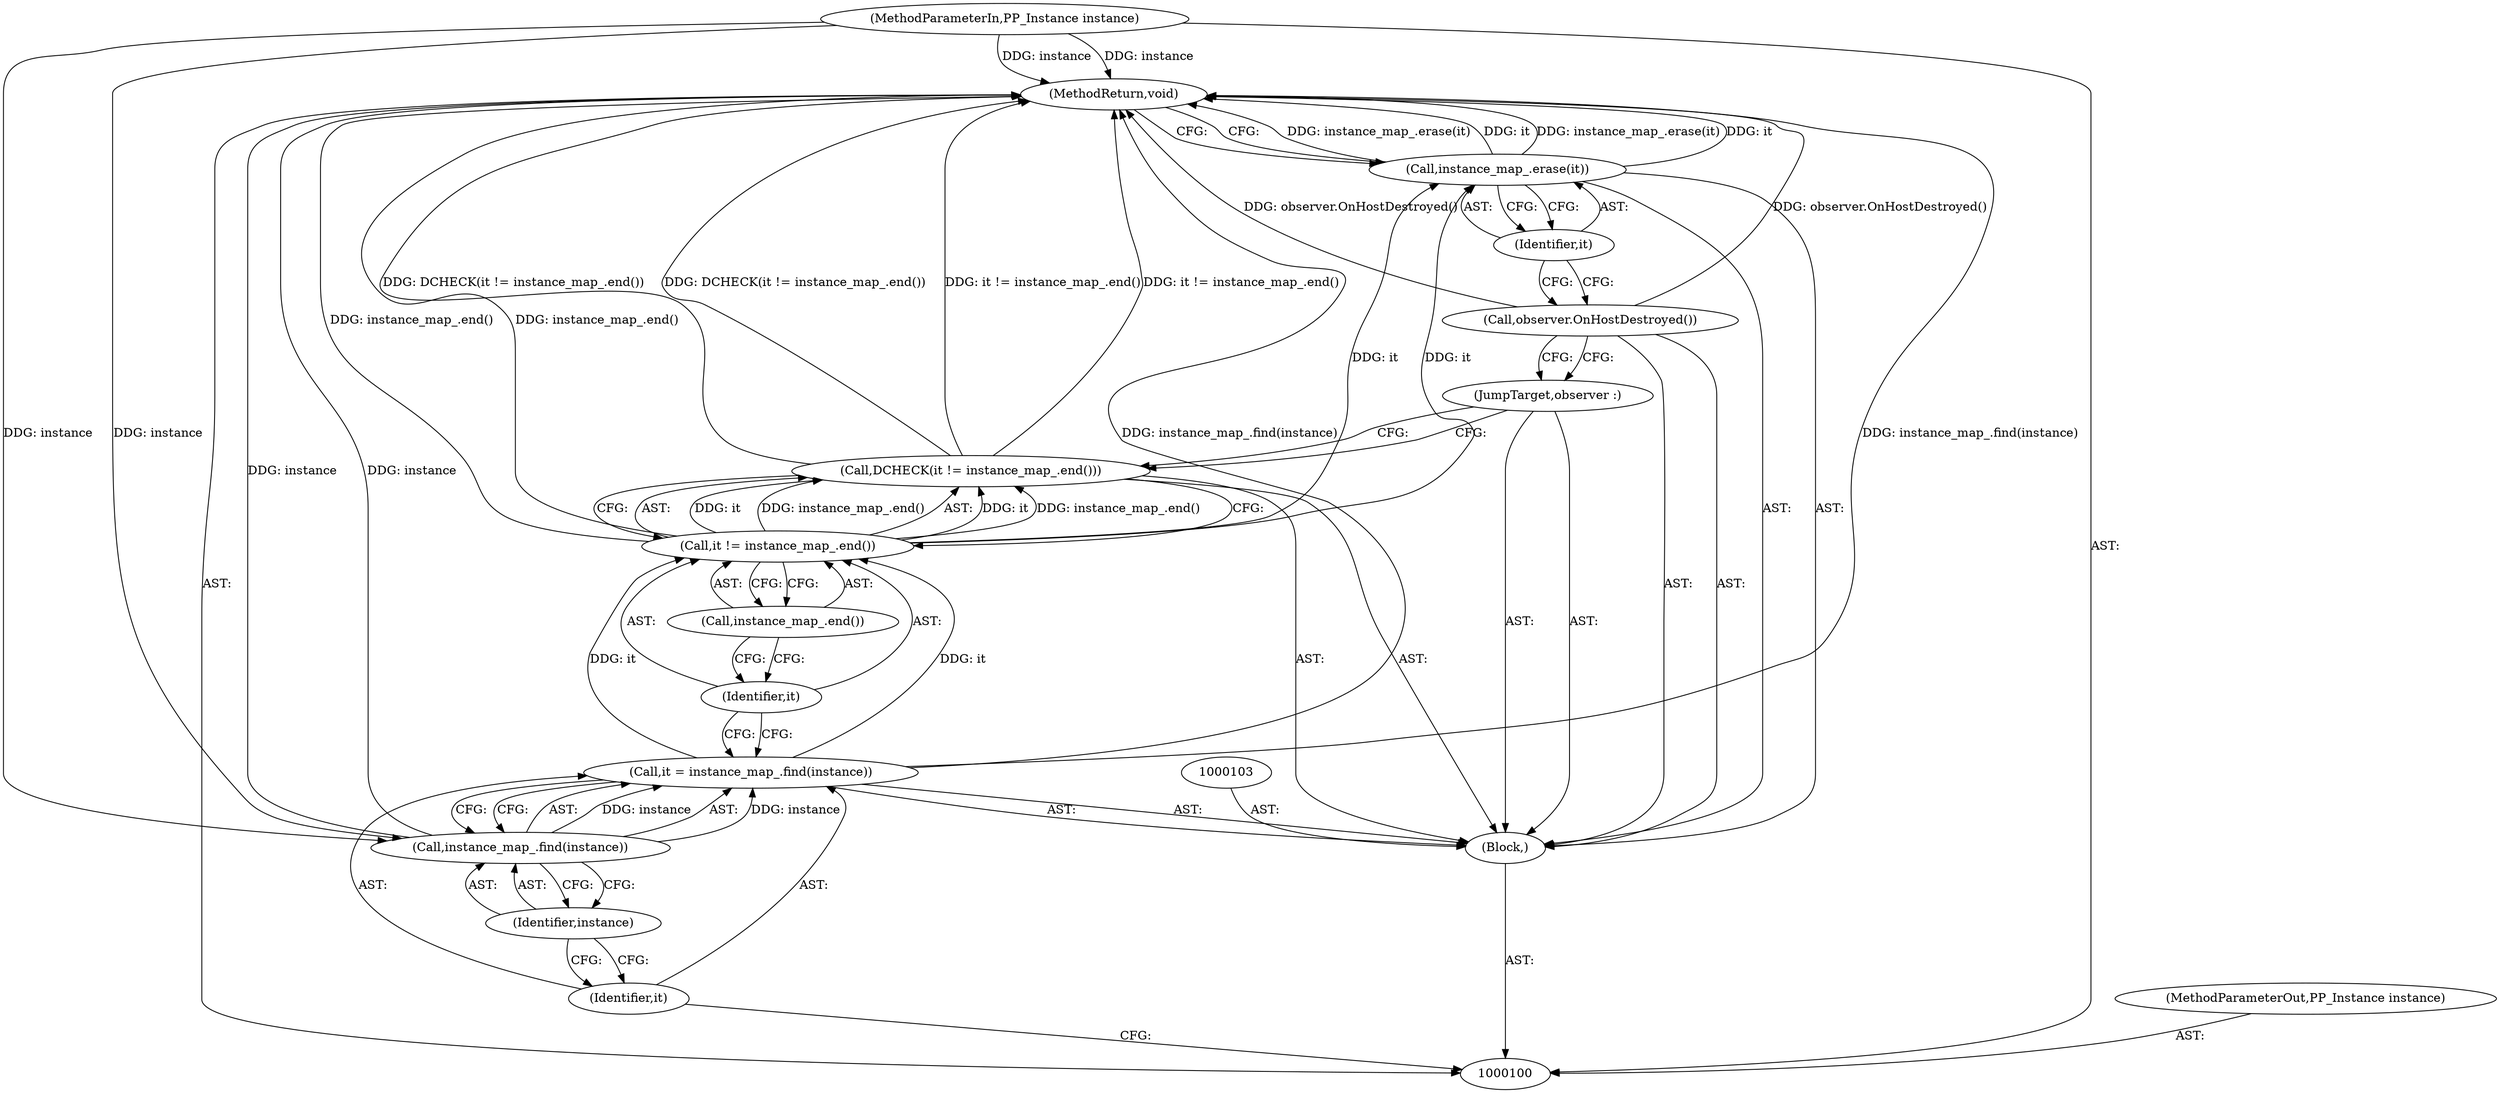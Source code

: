 digraph "1_Chrome_66b99f3fe60dce77f079cc9c07164f6a34dbea37_0" {
"1000116" [label="(MethodReturn,void)"];
"1000101" [label="(MethodParameterIn,PP_Instance instance)"];
"1000149" [label="(MethodParameterOut,PP_Instance instance)"];
"1000102" [label="(Block,)"];
"1000106" [label="(Call,instance_map_.find(instance))"];
"1000107" [label="(Identifier,instance)"];
"1000104" [label="(Call,it = instance_map_.find(instance))"];
"1000105" [label="(Identifier,it)"];
"1000111" [label="(Call,instance_map_.end())"];
"1000108" [label="(Call,DCHECK(it != instance_map_.end()))"];
"1000109" [label="(Call,it != instance_map_.end())"];
"1000110" [label="(Identifier,it)"];
"1000112" [label="(JumpTarget,observer :)"];
"1000113" [label="(Call,observer.OnHostDestroyed())"];
"1000114" [label="(Call,instance_map_.erase(it))"];
"1000115" [label="(Identifier,it)"];
"1000116" -> "1000100"  [label="AST: "];
"1000116" -> "1000114"  [label="CFG: "];
"1000108" -> "1000116"  [label="DDG: DCHECK(it != instance_map_.end())"];
"1000108" -> "1000116"  [label="DDG: it != instance_map_.end()"];
"1000106" -> "1000116"  [label="DDG: instance"];
"1000114" -> "1000116"  [label="DDG: instance_map_.erase(it)"];
"1000114" -> "1000116"  [label="DDG: it"];
"1000109" -> "1000116"  [label="DDG: instance_map_.end()"];
"1000113" -> "1000116"  [label="DDG: observer.OnHostDestroyed()"];
"1000101" -> "1000116"  [label="DDG: instance"];
"1000104" -> "1000116"  [label="DDG: instance_map_.find(instance)"];
"1000101" -> "1000100"  [label="AST: "];
"1000101" -> "1000116"  [label="DDG: instance"];
"1000101" -> "1000106"  [label="DDG: instance"];
"1000149" -> "1000100"  [label="AST: "];
"1000102" -> "1000100"  [label="AST: "];
"1000103" -> "1000102"  [label="AST: "];
"1000104" -> "1000102"  [label="AST: "];
"1000108" -> "1000102"  [label="AST: "];
"1000112" -> "1000102"  [label="AST: "];
"1000113" -> "1000102"  [label="AST: "];
"1000114" -> "1000102"  [label="AST: "];
"1000106" -> "1000104"  [label="AST: "];
"1000106" -> "1000107"  [label="CFG: "];
"1000107" -> "1000106"  [label="AST: "];
"1000104" -> "1000106"  [label="CFG: "];
"1000106" -> "1000116"  [label="DDG: instance"];
"1000106" -> "1000104"  [label="DDG: instance"];
"1000101" -> "1000106"  [label="DDG: instance"];
"1000107" -> "1000106"  [label="AST: "];
"1000107" -> "1000105"  [label="CFG: "];
"1000106" -> "1000107"  [label="CFG: "];
"1000104" -> "1000102"  [label="AST: "];
"1000104" -> "1000106"  [label="CFG: "];
"1000105" -> "1000104"  [label="AST: "];
"1000106" -> "1000104"  [label="AST: "];
"1000110" -> "1000104"  [label="CFG: "];
"1000104" -> "1000116"  [label="DDG: instance_map_.find(instance)"];
"1000106" -> "1000104"  [label="DDG: instance"];
"1000104" -> "1000109"  [label="DDG: it"];
"1000105" -> "1000104"  [label="AST: "];
"1000105" -> "1000100"  [label="CFG: "];
"1000107" -> "1000105"  [label="CFG: "];
"1000111" -> "1000109"  [label="AST: "];
"1000111" -> "1000110"  [label="CFG: "];
"1000109" -> "1000111"  [label="CFG: "];
"1000108" -> "1000102"  [label="AST: "];
"1000108" -> "1000109"  [label="CFG: "];
"1000109" -> "1000108"  [label="AST: "];
"1000112" -> "1000108"  [label="CFG: "];
"1000108" -> "1000116"  [label="DDG: DCHECK(it != instance_map_.end())"];
"1000108" -> "1000116"  [label="DDG: it != instance_map_.end()"];
"1000109" -> "1000108"  [label="DDG: it"];
"1000109" -> "1000108"  [label="DDG: instance_map_.end()"];
"1000109" -> "1000108"  [label="AST: "];
"1000109" -> "1000111"  [label="CFG: "];
"1000110" -> "1000109"  [label="AST: "];
"1000111" -> "1000109"  [label="AST: "];
"1000108" -> "1000109"  [label="CFG: "];
"1000109" -> "1000116"  [label="DDG: instance_map_.end()"];
"1000109" -> "1000108"  [label="DDG: it"];
"1000109" -> "1000108"  [label="DDG: instance_map_.end()"];
"1000104" -> "1000109"  [label="DDG: it"];
"1000109" -> "1000114"  [label="DDG: it"];
"1000110" -> "1000109"  [label="AST: "];
"1000110" -> "1000104"  [label="CFG: "];
"1000111" -> "1000110"  [label="CFG: "];
"1000112" -> "1000102"  [label="AST: "];
"1000112" -> "1000108"  [label="CFG: "];
"1000113" -> "1000112"  [label="CFG: "];
"1000113" -> "1000102"  [label="AST: "];
"1000113" -> "1000112"  [label="CFG: "];
"1000115" -> "1000113"  [label="CFG: "];
"1000113" -> "1000116"  [label="DDG: observer.OnHostDestroyed()"];
"1000114" -> "1000102"  [label="AST: "];
"1000114" -> "1000115"  [label="CFG: "];
"1000115" -> "1000114"  [label="AST: "];
"1000116" -> "1000114"  [label="CFG: "];
"1000114" -> "1000116"  [label="DDG: instance_map_.erase(it)"];
"1000114" -> "1000116"  [label="DDG: it"];
"1000109" -> "1000114"  [label="DDG: it"];
"1000115" -> "1000114"  [label="AST: "];
"1000115" -> "1000113"  [label="CFG: "];
"1000114" -> "1000115"  [label="CFG: "];
}
